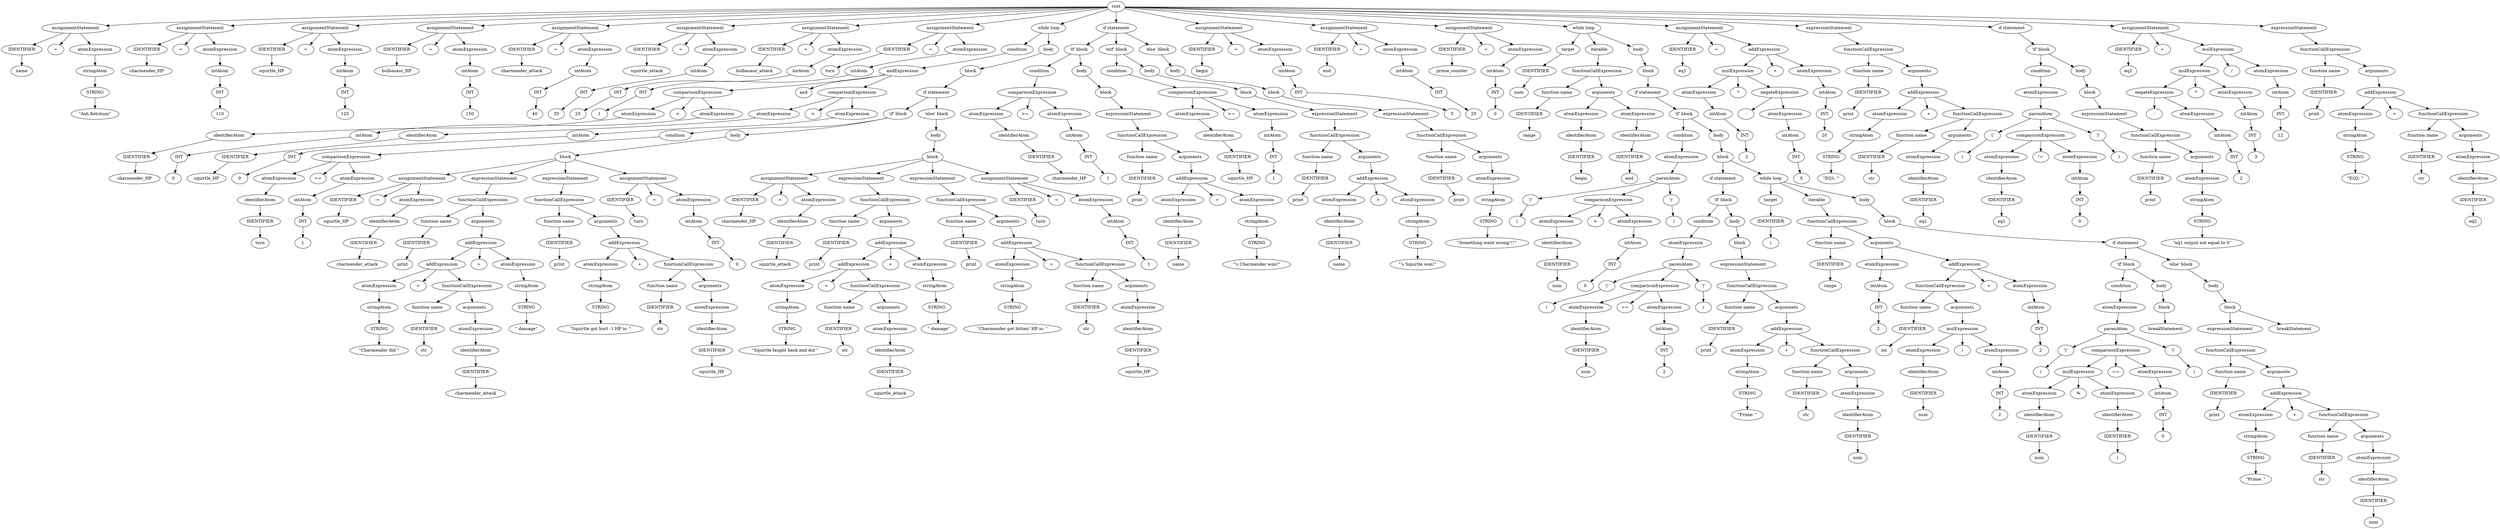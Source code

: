 digraph parse_tree {
 0 [label="root"];
 1 [label="assignmentStatement"];
 0 -> 1;
 2 [label="assignmentStatement"];
 0 -> 2;
 3 [label="assignmentStatement"];
 0 -> 3;
 4 [label="assignmentStatement"];
 0 -> 4;
 5 [label="assignmentStatement"];
 0 -> 5;
 6 [label="assignmentStatement"];
 0 -> 6;
 7 [label="assignmentStatement"];
 0 -> 7;
 8 [label="assignmentStatement"];
 0 -> 8;
 9 [label="while loop"];
 0 -> 9;
 10 [label="if statement"];
 0 -> 10;
 11 [label="assignmentStatement"];
 0 -> 11;
 12 [label="assignmentStatement"];
 0 -> 12;
 13 [label="assignmentStatement"];
 0 -> 13;
 14 [label="while loop"];
 0 -> 14;
 15 [label="assignmentStatement"];
 0 -> 15;
 16 [label="expressionStatement"];
 0 -> 16;
 17 [label="if statement"];
 0 -> 17;
 18 [label="assignmentStatement"];
 0 -> 18;
 19 [label="expressionStatement"];
 0 -> 19;
 20 [label="IDENTIFIER"];
 1 -> 20;
 21 [label="="];
 1 -> 21;
 22 [label="atomExpression"];
 1 -> 22;
 23 [label="IDENTIFIER"];
 2 -> 23;
 24 [label="="];
 2 -> 24;
 25 [label="atomExpression"];
 2 -> 25;
 26 [label="IDENTIFIER"];
 3 -> 26;
 27 [label="="];
 3 -> 27;
 28 [label="atomExpression"];
 3 -> 28;
 29 [label="IDENTIFIER"];
 4 -> 29;
 30 [label="="];
 4 -> 30;
 31 [label="atomExpression"];
 4 -> 31;
 32 [label="IDENTIFIER"];
 5 -> 32;
 33 [label="="];
 5 -> 33;
 34 [label="atomExpression"];
 5 -> 34;
 35 [label="IDENTIFIER"];
 6 -> 35;
 36 [label="="];
 6 -> 36;
 37 [label="atomExpression"];
 6 -> 37;
 38 [label="IDENTIFIER"];
 7 -> 38;
 39 [label="="];
 7 -> 39;
 40 [label="atomExpression"];
 7 -> 40;
 41 [label="IDENTIFIER"];
 8 -> 41;
 42 [label="="];
 8 -> 42;
 43 [label="atomExpression"];
 8 -> 43;
 44 [label="condition"];
 9 -> 44;
 45 [label="body"];
 9 -> 45;
 46 [label="'if' block"];
 10 -> 46;
 47 [label="'elif' block"];
 10 -> 47;
 48 [label="'else' block"];
 10 -> 48;
 49 [label="IDENTIFIER"];
 11 -> 49;
 50 [label="="];
 11 -> 50;
 51 [label="atomExpression"];
 11 -> 51;
 52 [label="IDENTIFIER"];
 12 -> 52;
 53 [label="="];
 12 -> 53;
 54 [label="atomExpression"];
 12 -> 54;
 55 [label="IDENTIFIER"];
 13 -> 55;
 56 [label="="];
 13 -> 56;
 57 [label="atomExpression"];
 13 -> 57;
 58 [label="target"];
 14 -> 58;
 59 [label="iterable"];
 14 -> 59;
 60 [label="body"];
 14 -> 60;
 61 [label="IDENTIFIER"];
 15 -> 61;
 62 [label="="];
 15 -> 62;
 63 [label="addExpression"];
 15 -> 63;
 64 [label="functionCallExpression"];
 16 -> 64;
 65 [label="'if' block"];
 17 -> 65;
 66 [label="IDENTIFIER"];
 18 -> 66;
 67 [label="="];
 18 -> 67;
 68 [label="mulExpression"];
 18 -> 68;
 69 [label="functionCallExpression"];
 19 -> 69;
 70 [label="name"];
 20 -> 70;
 71 [label="stringAtom"];
 22 -> 71;
 72 [label="charmender_HP"];
 23 -> 72;
 73 [label="intAtom"];
 25 -> 73;
 74 [label="squirtle_HP"];
 26 -> 74;
 75 [label="intAtom"];
 28 -> 75;
 76 [label="bulbasaur_HP"];
 29 -> 76;
 77 [label="intAtom"];
 31 -> 77;
 78 [label="charmender_attack"];
 32 -> 78;
 79 [label="intAtom"];
 34 -> 79;
 80 [label="squirtle_attack"];
 35 -> 80;
 81 [label="intAtom"];
 37 -> 81;
 82 [label="bulbasaur_attack"];
 38 -> 82;
 83 [label="intAtom"];
 40 -> 83;
 84 [label="turn"];
 41 -> 84;
 85 [label="intAtom"];
 43 -> 85;
 86 [label="andExpression"];
 44 -> 86;
 87 [label="block"];
 45 -> 87;
 88 [label="condition"];
 46 -> 88;
 89 [label="body"];
 46 -> 89;
 90 [label="condition"];
 47 -> 90;
 91 [label="body"];
 47 -> 91;
 92 [label="body"];
 48 -> 92;
 93 [label="begin"];
 49 -> 93;
 94 [label="intAtom"];
 51 -> 94;
 95 [label="end"];
 52 -> 95;
 96 [label="intAtom"];
 54 -> 96;
 97 [label="prime_counter"];
 55 -> 97;
 98 [label="intAtom"];
 57 -> 98;
 99 [label="IDENTIFIER"];
 58 -> 99;
 100 [label="functionCallExpression"];
 59 -> 100;
 101 [label="block"];
 60 -> 101;
 102 [label="eq1"];
 61 -> 102;
 103 [label="mulExpression"];
 63 -> 103;
 104 [label="+"];
 63 -> 104;
 105 [label="atomExpression"];
 63 -> 105;
 106 [label="function name"];
 64 -> 106;
 107 [label="arguments"];
 64 -> 107;
 108 [label="condition"];
 65 -> 108;
 109 [label="body"];
 65 -> 109;
 110 [label="eq2"];
 66 -> 110;
 111 [label="mulExpression"];
 68 -> 111;
 112 [label="/"];
 68 -> 112;
 113 [label="atomExpression"];
 68 -> 113;
 114 [label="function name"];
 69 -> 114;
 115 [label="arguments"];
 69 -> 115;
 116 [label="STRING"];
 71 -> 116;
 117 [label="INT"];
 73 -> 117;
 118 [label="INT"];
 75 -> 118;
 119 [label="INT"];
 77 -> 119;
 120 [label="INT"];
 79 -> 120;
 121 [label="INT"];
 81 -> 121;
 122 [label="INT"];
 83 -> 122;
 123 [label="INT"];
 85 -> 123;
 124 [label="comparisonExpression"];
 86 -> 124;
 125 [label="and"];
 86 -> 125;
 126 [label="comparisonExpression"];
 86 -> 126;
 127 [label="if statement"];
 87 -> 127;
 128 [label="comparisonExpression"];
 88 -> 128;
 129 [label="block"];
 89 -> 129;
 130 [label="comparisonExpression"];
 90 -> 130;
 131 [label="block"];
 91 -> 131;
 132 [label="block"];
 92 -> 132;
 133 [label="INT"];
 94 -> 133;
 134 [label="INT"];
 96 -> 134;
 135 [label="INT"];
 98 -> 135;
 136 [label="num"];
 99 -> 136;
 137 [label="function name"];
 100 -> 137;
 138 [label="arguments"];
 100 -> 138;
 139 [label="if statement"];
 101 -> 139;
 140 [label="atomExpression"];
 103 -> 140;
 141 [label="*"];
 103 -> 141;
 142 [label="negateExpression"];
 103 -> 142;
 143 [label="intAtom"];
 105 -> 143;
 144 [label="IDENTIFIER"];
 106 -> 144;
 145 [label="addExpression"];
 107 -> 145;
 146 [label="atomExpression"];
 108 -> 146;
 147 [label="block"];
 109 -> 147;
 148 [label="negateExpression"];
 111 -> 148;
 149 [label="*"];
 111 -> 149;
 150 [label="atomExpression"];
 111 -> 150;
 151 [label="intAtom"];
 113 -> 151;
 152 [label="IDENTIFIER"];
 114 -> 152;
 153 [label="addExpression"];
 115 -> 153;
 154 [label="\"Ash Ketchum\""];
 116 -> 154;
 155 [label="110"];
 117 -> 155;
 156 [label="125"];
 118 -> 156;
 157 [label="150"];
 119 -> 157;
 158 [label="40"];
 120 -> 158;
 159 [label="35"];
 121 -> 159;
 160 [label="25"];
 122 -> 160;
 161 [label="1"];
 123 -> 161;
 162 [label="atomExpression"];
 124 -> 162;
 163 [label=">"];
 124 -> 163;
 164 [label="atomExpression"];
 124 -> 164;
 165 [label="atomExpression"];
 126 -> 165;
 166 [label=">"];
 126 -> 166;
 167 [label="atomExpression"];
 126 -> 167;
 168 [label="'if' block"];
 127 -> 168;
 169 [label="'else' block"];
 127 -> 169;
 170 [label="atomExpression"];
 128 -> 170;
 171 [label=">="];
 128 -> 171;
 172 [label="atomExpression"];
 128 -> 172;
 173 [label="expressionStatement"];
 129 -> 173;
 174 [label="atomExpression"];
 130 -> 174;
 175 [label=">="];
 130 -> 175;
 176 [label="atomExpression"];
 130 -> 176;
 177 [label="expressionStatement"];
 131 -> 177;
 178 [label="expressionStatement"];
 132 -> 178;
 179 [label="5"];
 133 -> 179;
 180 [label="25"];
 134 -> 180;
 181 [label="0"];
 135 -> 181;
 182 [label="IDENTIFIER"];
 137 -> 182;
 183 [label="atomExpression"];
 138 -> 183;
 184 [label="atomExpression"];
 138 -> 184;
 185 [label="'if' block"];
 139 -> 185;
 186 [label="intAtom"];
 140 -> 186;
 187 [label="-"];
 142 -> 187;
 188 [label="atomExpression"];
 142 -> 188;
 189 [label="INT"];
 143 -> 189;
 190 [label="print"];
 144 -> 190;
 191 [label="atomExpression"];
 145 -> 191;
 192 [label="+"];
 145 -> 192;
 193 [label="functionCallExpression"];
 145 -> 193;
 194 [label="parenAtom"];
 146 -> 194;
 195 [label="expressionStatement"];
 147 -> 195;
 196 [label="-"];
 148 -> 196;
 197 [label="atomExpression"];
 148 -> 197;
 198 [label="intAtom"];
 150 -> 198;
 199 [label="INT"];
 151 -> 199;
 200 [label="print"];
 152 -> 200;
 201 [label="atomExpression"];
 153 -> 201;
 202 [label="+"];
 153 -> 202;
 203 [label="functionCallExpression"];
 153 -> 203;
 204 [label="identifierAtom"];
 162 -> 204;
 205 [label="intAtom"];
 164 -> 205;
 206 [label="identifierAtom"];
 165 -> 206;
 207 [label="intAtom"];
 167 -> 207;
 208 [label="condition"];
 168 -> 208;
 209 [label="body"];
 168 -> 209;
 210 [label="body"];
 169 -> 210;
 211 [label="identifierAtom"];
 170 -> 211;
 212 [label="intAtom"];
 172 -> 212;
 213 [label="functionCallExpression"];
 173 -> 213;
 214 [label="identifierAtom"];
 174 -> 214;
 215 [label="intAtom"];
 176 -> 215;
 216 [label="functionCallExpression"];
 177 -> 216;
 217 [label="functionCallExpression"];
 178 -> 217;
 218 [label="range"];
 182 -> 218;
 219 [label="identifierAtom"];
 183 -> 219;
 220 [label="identifierAtom"];
 184 -> 220;
 221 [label="condition"];
 185 -> 221;
 222 [label="body"];
 185 -> 222;
 223 [label="INT"];
 186 -> 223;
 224 [label="intAtom"];
 188 -> 224;
 225 [label="20"];
 189 -> 225;
 226 [label="stringAtom"];
 191 -> 226;
 227 [label="function name"];
 193 -> 227;
 228 [label="arguments"];
 193 -> 228;
 229 [label="'('"];
 194 -> 229;
 230 [label="comparisonExpression"];
 194 -> 230;
 231 [label="')'"];
 194 -> 231;
 232 [label="functionCallExpression"];
 195 -> 232;
 233 [label="intAtom"];
 197 -> 233;
 234 [label="INT"];
 198 -> 234;
 235 [label="12"];
 199 -> 235;
 236 [label="stringAtom"];
 201 -> 236;
 237 [label="function name"];
 203 -> 237;
 238 [label="arguments"];
 203 -> 238;
 239 [label="IDENTIFIER"];
 204 -> 239;
 240 [label="INT"];
 205 -> 240;
 241 [label="IDENTIFIER"];
 206 -> 241;
 242 [label="INT"];
 207 -> 242;
 243 [label="comparisonExpression"];
 208 -> 243;
 244 [label="block"];
 209 -> 244;
 245 [label="block"];
 210 -> 245;
 246 [label="IDENTIFIER"];
 211 -> 246;
 247 [label="INT"];
 212 -> 247;
 248 [label="function name"];
 213 -> 248;
 249 [label="arguments"];
 213 -> 249;
 250 [label="IDENTIFIER"];
 214 -> 250;
 251 [label="INT"];
 215 -> 251;
 252 [label="function name"];
 216 -> 252;
 253 [label="arguments"];
 216 -> 253;
 254 [label="function name"];
 217 -> 254;
 255 [label="arguments"];
 217 -> 255;
 256 [label="IDENTIFIER"];
 219 -> 256;
 257 [label="IDENTIFIER"];
 220 -> 257;
 258 [label="atomExpression"];
 221 -> 258;
 259 [label="block"];
 222 -> 259;
 260 [label="2"];
 223 -> 260;
 261 [label="INT"];
 224 -> 261;
 262 [label="STRING"];
 226 -> 262;
 263 [label="IDENTIFIER"];
 227 -> 263;
 264 [label="atomExpression"];
 228 -> 264;
 265 [label="("];
 229 -> 265;
 266 [label="atomExpression"];
 230 -> 266;
 267 [label="!="];
 230 -> 267;
 268 [label="atomExpression"];
 230 -> 268;
 269 [label=")"];
 231 -> 269;
 270 [label="function name"];
 232 -> 270;
 271 [label="arguments"];
 232 -> 271;
 272 [label="INT"];
 233 -> 272;
 273 [label="3"];
 234 -> 273;
 274 [label="STRING"];
 236 -> 274;
 275 [label="IDENTIFIER"];
 237 -> 275;
 276 [label="atomExpression"];
 238 -> 276;
 277 [label="charmender_HP"];
 239 -> 277;
 278 [label="0"];
 240 -> 278;
 279 [label="squirtle_HP"];
 241 -> 279;
 280 [label="0"];
 242 -> 280;
 281 [label="atomExpression"];
 243 -> 281;
 282 [label="=="];
 243 -> 282;
 283 [label="atomExpression"];
 243 -> 283;
 284 [label="assignmentStatement"];
 244 -> 284;
 285 [label="expressionStatement"];
 244 -> 285;
 286 [label="expressionStatement"];
 244 -> 286;
 287 [label="assignmentStatement"];
 244 -> 287;
 288 [label="assignmentStatement"];
 245 -> 288;
 289 [label="expressionStatement"];
 245 -> 289;
 290 [label="expressionStatement"];
 245 -> 290;
 291 [label="assignmentStatement"];
 245 -> 291;
 292 [label="charmender_HP"];
 246 -> 292;
 293 [label="1"];
 247 -> 293;
 294 [label="IDENTIFIER"];
 248 -> 294;
 295 [label="addExpression"];
 249 -> 295;
 296 [label="squirtle_HP"];
 250 -> 296;
 297 [label="1"];
 251 -> 297;
 298 [label="IDENTIFIER"];
 252 -> 298;
 299 [label="addExpression"];
 253 -> 299;
 300 [label="IDENTIFIER"];
 254 -> 300;
 301 [label="atomExpression"];
 255 -> 301;
 302 [label="begin"];
 256 -> 302;
 303 [label="end"];
 257 -> 303;
 304 [label="parenAtom"];
 258 -> 304;
 305 [label="if statement"];
 259 -> 305;
 306 [label="while loop"];
 259 -> 306;
 307 [label="5"];
 261 -> 307;
 308 [label="\"EQ1: \""];
 262 -> 308;
 309 [label="str"];
 263 -> 309;
 310 [label="identifierAtom"];
 264 -> 310;
 311 [label="identifierAtom"];
 266 -> 311;
 312 [label="intAtom"];
 268 -> 312;
 313 [label="IDENTIFIER"];
 270 -> 313;
 314 [label="atomExpression"];
 271 -> 314;
 315 [label="2"];
 272 -> 315;
 316 [label="\"EQ2: \""];
 274 -> 316;
 317 [label="str"];
 275 -> 317;
 318 [label="identifierAtom"];
 276 -> 318;
 319 [label="identifierAtom"];
 281 -> 319;
 320 [label="intAtom"];
 283 -> 320;
 321 [label="IDENTIFIER"];
 284 -> 321;
 322 [label="-="];
 284 -> 322;
 323 [label="atomExpression"];
 284 -> 323;
 324 [label="functionCallExpression"];
 285 -> 324;
 325 [label="functionCallExpression"];
 286 -> 325;
 326 [label="IDENTIFIER"];
 287 -> 326;
 327 [label="="];
 287 -> 327;
 328 [label="atomExpression"];
 287 -> 328;
 329 [label="IDENTIFIER"];
 288 -> 329;
 330 [label="-="];
 288 -> 330;
 331 [label="atomExpression"];
 288 -> 331;
 332 [label="functionCallExpression"];
 289 -> 332;
 333 [label="functionCallExpression"];
 290 -> 333;
 334 [label="IDENTIFIER"];
 291 -> 334;
 335 [label="="];
 291 -> 335;
 336 [label="atomExpression"];
 291 -> 336;
 337 [label="print"];
 294 -> 337;
 338 [label="atomExpression"];
 295 -> 338;
 339 [label="+"];
 295 -> 339;
 340 [label="atomExpression"];
 295 -> 340;
 341 [label="print"];
 298 -> 341;
 342 [label="atomExpression"];
 299 -> 342;
 343 [label="+"];
 299 -> 343;
 344 [label="atomExpression"];
 299 -> 344;
 345 [label="print"];
 300 -> 345;
 346 [label="stringAtom"];
 301 -> 346;
 347 [label="'('"];
 304 -> 347;
 348 [label="comparisonExpression"];
 304 -> 348;
 349 [label="')'"];
 304 -> 349;
 350 [label="'if' block"];
 305 -> 350;
 351 [label="target"];
 306 -> 351;
 352 [label="iterable"];
 306 -> 352;
 353 [label="body"];
 306 -> 353;
 354 [label="IDENTIFIER"];
 310 -> 354;
 355 [label="IDENTIFIER"];
 311 -> 355;
 356 [label="INT"];
 312 -> 356;
 357 [label="print"];
 313 -> 357;
 358 [label="stringAtom"];
 314 -> 358;
 359 [label="IDENTIFIER"];
 318 -> 359;
 360 [label="IDENTIFIER"];
 319 -> 360;
 361 [label="INT"];
 320 -> 361;
 362 [label="squirtle_HP"];
 321 -> 362;
 363 [label="identifierAtom"];
 323 -> 363;
 364 [label="function name"];
 324 -> 364;
 365 [label="arguments"];
 324 -> 365;
 366 [label="function name"];
 325 -> 366;
 367 [label="arguments"];
 325 -> 367;
 368 [label="turn"];
 326 -> 368;
 369 [label="intAtom"];
 328 -> 369;
 370 [label="charmender_HP"];
 329 -> 370;
 371 [label="identifierAtom"];
 331 -> 371;
 372 [label="function name"];
 332 -> 372;
 373 [label="arguments"];
 332 -> 373;
 374 [label="function name"];
 333 -> 374;
 375 [label="arguments"];
 333 -> 375;
 376 [label="turn"];
 334 -> 376;
 377 [label="intAtom"];
 336 -> 377;
 378 [label="identifierAtom"];
 338 -> 378;
 379 [label="stringAtom"];
 340 -> 379;
 380 [label="identifierAtom"];
 342 -> 380;
 381 [label="stringAtom"];
 344 -> 381;
 382 [label="STRING"];
 346 -> 382;
 383 [label="("];
 347 -> 383;
 384 [label="atomExpression"];
 348 -> 384;
 385 [label=">"];
 348 -> 385;
 386 [label="atomExpression"];
 348 -> 386;
 387 [label=")"];
 349 -> 387;
 388 [label="condition"];
 350 -> 388;
 389 [label="body"];
 350 -> 389;
 390 [label="IDENTIFIER"];
 351 -> 390;
 391 [label="functionCallExpression"];
 352 -> 391;
 392 [label="block"];
 353 -> 392;
 393 [label="eq1"];
 354 -> 393;
 394 [label="eq1"];
 355 -> 394;
 395 [label="0"];
 356 -> 395;
 396 [label="STRING"];
 358 -> 396;
 397 [label="eq2"];
 359 -> 397;
 398 [label="turn"];
 360 -> 398;
 399 [label="1"];
 361 -> 399;
 400 [label="IDENTIFIER"];
 363 -> 400;
 401 [label="IDENTIFIER"];
 364 -> 401;
 402 [label="addExpression"];
 365 -> 402;
 403 [label="IDENTIFIER"];
 366 -> 403;
 404 [label="addExpression"];
 367 -> 404;
 405 [label="INT"];
 369 -> 405;
 406 [label="IDENTIFIER"];
 371 -> 406;
 407 [label="IDENTIFIER"];
 372 -> 407;
 408 [label="addExpression"];
 373 -> 408;
 409 [label="IDENTIFIER"];
 374 -> 409;
 410 [label="addExpression"];
 375 -> 410;
 411 [label="INT"];
 377 -> 411;
 412 [label="IDENTIFIER"];
 378 -> 412;
 413 [label="STRING"];
 379 -> 413;
 414 [label="IDENTIFIER"];
 380 -> 414;
 415 [label="STRING"];
 381 -> 415;
 416 [label="\"Something went wrong!!!\""];
 382 -> 416;
 417 [label="identifierAtom"];
 384 -> 417;
 418 [label="intAtom"];
 386 -> 418;
 419 [label="atomExpression"];
 388 -> 419;
 420 [label="block"];
 389 -> 420;
 421 [label="i"];
 390 -> 421;
 422 [label="function name"];
 391 -> 422;
 423 [label="arguments"];
 391 -> 423;
 424 [label="if statement"];
 392 -> 424;
 425 [label="\"eq1 output not equal to 0\""];
 396 -> 425;
 426 [label="charmender_attack"];
 400 -> 426;
 427 [label="print"];
 401 -> 427;
 428 [label="addExpression"];
 402 -> 428;
 429 [label="+"];
 402 -> 429;
 430 [label="atomExpression"];
 402 -> 430;
 431 [label="print"];
 403 -> 431;
 432 [label="atomExpression"];
 404 -> 432;
 433 [label="+"];
 404 -> 433;
 434 [label="functionCallExpression"];
 404 -> 434;
 435 [label="0"];
 405 -> 435;
 436 [label="squirtle_attack"];
 406 -> 436;
 437 [label="print"];
 407 -> 437;
 438 [label="addExpression"];
 408 -> 438;
 439 [label="+"];
 408 -> 439;
 440 [label="atomExpression"];
 408 -> 440;
 441 [label="print"];
 409 -> 441;
 442 [label="atomExpression"];
 410 -> 442;
 443 [label="+"];
 410 -> 443;
 444 [label="functionCallExpression"];
 410 -> 444;
 445 [label="1"];
 411 -> 445;
 446 [label="name"];
 412 -> 446;
 447 [label="\"'s Charmender won!\""];
 413 -> 447;
 448 [label="name"];
 414 -> 448;
 449 [label="\"'s Squirtle won!\""];
 415 -> 449;
 450 [label="IDENTIFIER"];
 417 -> 450;
 451 [label="INT"];
 418 -> 451;
 452 [label="parenAtom"];
 419 -> 452;
 453 [label="expressionStatement"];
 420 -> 453;
 454 [label="IDENTIFIER"];
 422 -> 454;
 455 [label="atomExpression"];
 423 -> 455;
 456 [label="addExpression"];
 423 -> 456;
 457 [label="'if' block"];
 424 -> 457;
 458 [label="'else' block"];
 424 -> 458;
 459 [label="atomExpression"];
 428 -> 459;
 460 [label="+"];
 428 -> 460;
 461 [label="functionCallExpression"];
 428 -> 461;
 462 [label="stringAtom"];
 430 -> 462;
 463 [label="stringAtom"];
 432 -> 463;
 464 [label="function name"];
 434 -> 464;
 465 [label="arguments"];
 434 -> 465;
 466 [label="atomExpression"];
 438 -> 466;
 467 [label="+"];
 438 -> 467;
 468 [label="functionCallExpression"];
 438 -> 468;
 469 [label="stringAtom"];
 440 -> 469;
 470 [label="stringAtom"];
 442 -> 470;
 471 [label="function name"];
 444 -> 471;
 472 [label="arguments"];
 444 -> 472;
 473 [label="num"];
 450 -> 473;
 474 [label="0"];
 451 -> 474;
 475 [label="'('"];
 452 -> 475;
 476 [label="comparisonExpression"];
 452 -> 476;
 477 [label="')'"];
 452 -> 477;
 478 [label="functionCallExpression"];
 453 -> 478;
 479 [label="range"];
 454 -> 479;
 480 [label="intAtom"];
 455 -> 480;
 481 [label="functionCallExpression"];
 456 -> 481;
 482 [label="+"];
 456 -> 482;
 483 [label="atomExpression"];
 456 -> 483;
 484 [label="condition"];
 457 -> 484;
 485 [label="body"];
 457 -> 485;
 486 [label="body"];
 458 -> 486;
 487 [label="stringAtom"];
 459 -> 487;
 488 [label="function name"];
 461 -> 488;
 489 [label="arguments"];
 461 -> 489;
 490 [label="STRING"];
 462 -> 490;
 491 [label="STRING"];
 463 -> 491;
 492 [label="IDENTIFIER"];
 464 -> 492;
 493 [label="atomExpression"];
 465 -> 493;
 494 [label="stringAtom"];
 466 -> 494;
 495 [label="function name"];
 468 -> 495;
 496 [label="arguments"];
 468 -> 496;
 497 [label="STRING"];
 469 -> 497;
 498 [label="STRING"];
 470 -> 498;
 499 [label="IDENTIFIER"];
 471 -> 499;
 500 [label="atomExpression"];
 472 -> 500;
 501 [label="("];
 475 -> 501;
 502 [label="atomExpression"];
 476 -> 502;
 503 [label="=="];
 476 -> 503;
 504 [label="atomExpression"];
 476 -> 504;
 505 [label=")"];
 477 -> 505;
 506 [label="function name"];
 478 -> 506;
 507 [label="arguments"];
 478 -> 507;
 508 [label="INT"];
 480 -> 508;
 509 [label="function name"];
 481 -> 509;
 510 [label="arguments"];
 481 -> 510;
 511 [label="intAtom"];
 483 -> 511;
 512 [label="atomExpression"];
 484 -> 512;
 513 [label="block"];
 485 -> 513;
 514 [label="block"];
 486 -> 514;
 515 [label="STRING"];
 487 -> 515;
 516 [label="IDENTIFIER"];
 488 -> 516;
 517 [label="atomExpression"];
 489 -> 517;
 518 [label="\" damage\""];
 490 -> 518;
 519 [label="\"Squirtle got hurt :'( HP is: \""];
 491 -> 519;
 520 [label="str"];
 492 -> 520;
 521 [label="identifierAtom"];
 493 -> 521;
 522 [label="STRING"];
 494 -> 522;
 523 [label="IDENTIFIER"];
 495 -> 523;
 524 [label="atomExpression"];
 496 -> 524;
 525 [label="\" damage\""];
 497 -> 525;
 526 [label="\"Charmender got bitten! HP is: \""];
 498 -> 526;
 527 [label="str"];
 499 -> 527;
 528 [label="identifierAtom"];
 500 -> 528;
 529 [label="identifierAtom"];
 502 -> 529;
 530 [label="intAtom"];
 504 -> 530;
 531 [label="IDENTIFIER"];
 506 -> 531;
 532 [label="addExpression"];
 507 -> 532;
 533 [label="2"];
 508 -> 533;
 534 [label="IDENTIFIER"];
 509 -> 534;
 535 [label="mulExpression"];
 510 -> 535;
 536 [label="INT"];
 511 -> 536;
 537 [label="parenAtom"];
 512 -> 537;
 538 [label="breakStatement"];
 513 -> 538;
 539 [label="expressionStatement"];
 514 -> 539;
 540 [label="breakStatement"];
 514 -> 540;
 541 [label="\"Charmender did \""];
 515 -> 541;
 542 [label="str"];
 516 -> 542;
 543 [label="identifierAtom"];
 517 -> 543;
 544 [label="IDENTIFIER"];
 521 -> 544;
 545 [label="\"Squirtle faught back and did \""];
 522 -> 545;
 546 [label="str"];
 523 -> 546;
 547 [label="identifierAtom"];
 524 -> 547;
 548 [label="IDENTIFIER"];
 528 -> 548;
 549 [label="IDENTIFIER"];
 529 -> 549;
 550 [label="INT"];
 530 -> 550;
 551 [label="print"];
 531 -> 551;
 552 [label="atomExpression"];
 532 -> 552;
 553 [label="+"];
 532 -> 553;
 554 [label="functionCallExpression"];
 532 -> 554;
 555 [label="int"];
 534 -> 555;
 556 [label="atomExpression"];
 535 -> 556;
 557 [label="/"];
 535 -> 557;
 558 [label="atomExpression"];
 535 -> 558;
 559 [label="2"];
 536 -> 559;
 560 [label="'('"];
 537 -> 560;
 561 [label="comparisonExpression"];
 537 -> 561;
 562 [label="')'"];
 537 -> 562;
 563 [label="functionCallExpression"];
 539 -> 563;
 564 [label="IDENTIFIER"];
 543 -> 564;
 565 [label="squirtle_HP"];
 544 -> 565;
 566 [label="IDENTIFIER"];
 547 -> 566;
 567 [label="squirtle_HP"];
 548 -> 567;
 568 [label="num"];
 549 -> 568;
 569 [label="2"];
 550 -> 569;
 570 [label="stringAtom"];
 552 -> 570;
 571 [label="function name"];
 554 -> 571;
 572 [label="arguments"];
 554 -> 572;
 573 [label="identifierAtom"];
 556 -> 573;
 574 [label="intAtom"];
 558 -> 574;
 575 [label="("];
 560 -> 575;
 576 [label="mulExpression"];
 561 -> 576;
 577 [label="=="];
 561 -> 577;
 578 [label="atomExpression"];
 561 -> 578;
 579 [label=")"];
 562 -> 579;
 580 [label="function name"];
 563 -> 580;
 581 [label="arguments"];
 563 -> 581;
 582 [label="charmender_attack"];
 564 -> 582;
 583 [label="squirtle_attack"];
 566 -> 583;
 584 [label="STRING"];
 570 -> 584;
 585 [label="IDENTIFIER"];
 571 -> 585;
 586 [label="atomExpression"];
 572 -> 586;
 587 [label="IDENTIFIER"];
 573 -> 587;
 588 [label="INT"];
 574 -> 588;
 589 [label="atomExpression"];
 576 -> 589;
 590 [label="%"];
 576 -> 590;
 591 [label="atomExpression"];
 576 -> 591;
 592 [label="intAtom"];
 578 -> 592;
 593 [label="IDENTIFIER"];
 580 -> 593;
 594 [label="addExpression"];
 581 -> 594;
 595 [label="\"Prime: \""];
 584 -> 595;
 596 [label="str"];
 585 -> 596;
 597 [label="identifierAtom"];
 586 -> 597;
 598 [label="num"];
 587 -> 598;
 599 [label="2"];
 588 -> 599;
 600 [label="identifierAtom"];
 589 -> 600;
 601 [label="identifierAtom"];
 591 -> 601;
 602 [label="INT"];
 592 -> 602;
 603 [label="print"];
 593 -> 603;
 604 [label="atomExpression"];
 594 -> 604;
 605 [label="+"];
 594 -> 605;
 606 [label="functionCallExpression"];
 594 -> 606;
 607 [label="IDENTIFIER"];
 597 -> 607;
 608 [label="IDENTIFIER"];
 600 -> 608;
 609 [label="IDENTIFIER"];
 601 -> 609;
 610 [label="0"];
 602 -> 610;
 611 [label="stringAtom"];
 604 -> 611;
 612 [label="function name"];
 606 -> 612;
 613 [label="arguments"];
 606 -> 613;
 614 [label="num"];
 607 -> 614;
 615 [label="num"];
 608 -> 615;
 616 [label="i"];
 609 -> 616;
 617 [label="STRING"];
 611 -> 617;
 618 [label="IDENTIFIER"];
 612 -> 618;
 619 [label="atomExpression"];
 613 -> 619;
 620 [label="\"Prime: \""];
 617 -> 620;
 621 [label="str"];
 618 -> 621;
 622 [label="identifierAtom"];
 619 -> 622;
 623 [label="IDENTIFIER"];
 622 -> 623;
 624 [label="num"];
 623 -> 624;
}
